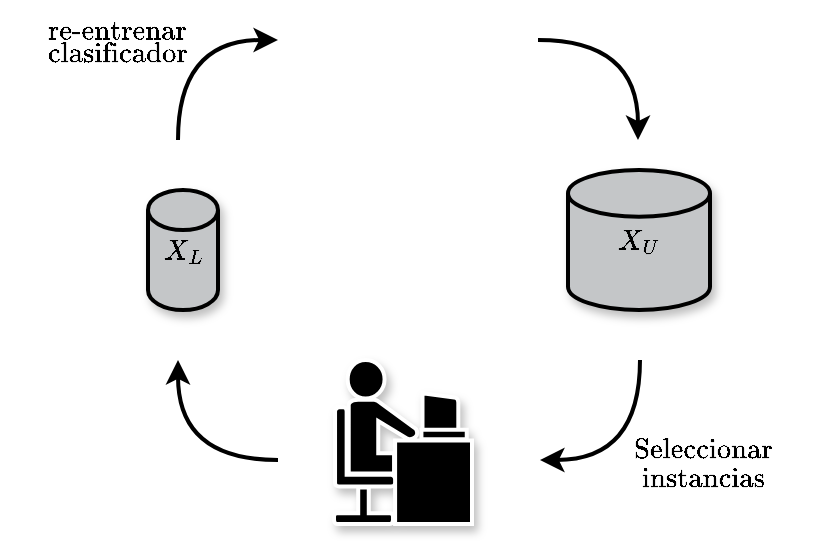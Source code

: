 <mxfile version="24.7.6">
  <diagram name="Page-1" id="9KtswiF1WxbNuCBvQSI7">
    <mxGraphModel dx="550" dy="376" grid="1" gridSize="10" guides="1" tooltips="1" connect="1" arrows="1" fold="1" page="1" pageScale="1" pageWidth="75" pageHeight="85" math="1" shadow="0">
      <root>
        <mxCell id="0" />
        <mxCell id="1" parent="0" />
        <mxCell id="A6JmzJu9t_XA9SC4_fQP-3" value="" style="shape=mxgraph.cisco.people.androgenous_person;html=1;pointerEvents=1;dashed=0;fillColor=#000000;strokeColor=#ffffff;strokeWidth=2;verticalLabelPosition=bottom;verticalAlign=top;align=center;outlineConnect=0;shadow=1;" parent="1" vertex="1">
          <mxGeometry x="3" y="80" width="69" height="82" as="geometry" />
        </mxCell>
        <mxCell id="A6JmzJu9t_XA9SC4_fQP-7" value="$$X_L$$" style="strokeWidth=2;html=1;shape=mxgraph.flowchart.database;whiteSpace=wrap;fillColor=#C4C6C8;shadow=1;" parent="1" vertex="1">
          <mxGeometry x="-90" y="-5" width="35" height="60" as="geometry" />
        </mxCell>
        <mxCell id="A6JmzJu9t_XA9SC4_fQP-8" value="$$X_U$$" style="strokeWidth=2;html=1;shape=mxgraph.flowchart.database;whiteSpace=wrap;fillColor=#C4C6C8;shadow=1;" parent="1" vertex="1">
          <mxGeometry x="120" y="-15" width="71" height="70" as="geometry" />
        </mxCell>
        <mxCell id="rGaQ3ymLJITeFsd21-_t-46" value="" style="curved=1;endArrow=classic;html=1;rounded=0;strokeWidth=2;" edge="1" parent="1">
          <mxGeometry width="50" height="50" relative="1" as="geometry">
            <mxPoint x="-75" y="-30" as="sourcePoint" />
            <mxPoint x="-25" y="-80" as="targetPoint" />
            <Array as="points">
              <mxPoint x="-75" y="-80" />
            </Array>
          </mxGeometry>
        </mxCell>
        <mxCell id="rGaQ3ymLJITeFsd21-_t-49" value="" style="curved=1;endArrow=classic;html=1;rounded=0;strokeWidth=2;" edge="1" parent="1">
          <mxGeometry width="50" height="50" relative="1" as="geometry">
            <mxPoint x="156" y="80" as="sourcePoint" />
            <mxPoint x="106" y="130" as="targetPoint" />
            <Array as="points">
              <mxPoint x="156" y="130" />
            </Array>
          </mxGeometry>
        </mxCell>
        <mxCell id="rGaQ3ymLJITeFsd21-_t-50" value="" style="curved=1;endArrow=classic;html=1;rounded=0;strokeWidth=2;" edge="1" parent="1">
          <mxGeometry width="50" height="50" relative="1" as="geometry">
            <mxPoint x="-25" y="130" as="sourcePoint" />
            <mxPoint x="-75" y="80" as="targetPoint" />
            <Array as="points">
              <mxPoint x="-75" y="130" />
            </Array>
          </mxGeometry>
        </mxCell>
        <mxCell id="rGaQ3ymLJITeFsd21-_t-51" value="" style="curved=1;endArrow=classic;html=1;rounded=0;strokeWidth=2;" edge="1" parent="1">
          <mxGeometry width="50" height="50" relative="1" as="geometry">
            <mxPoint x="105" y="-80" as="sourcePoint" />
            <mxPoint x="155" y="-30" as="targetPoint" />
            <Array as="points">
              <mxPoint x="155" y="-80" />
            </Array>
          </mxGeometry>
        </mxCell>
        <mxCell id="rGaQ3ymLJITeFsd21-_t-53" value="&lt;font style=&quot;font-size: 12px;&quot;&gt;$$\text{Seleccionar}$$&lt;/font&gt;" style="text;html=1;align=center;verticalAlign=middle;whiteSpace=wrap;rounded=0;" vertex="1" parent="1">
          <mxGeometry x="158" y="110" width="60" height="30" as="geometry" />
        </mxCell>
        <mxCell id="rGaQ3ymLJITeFsd21-_t-54" value="&lt;font style=&quot;font-size: 12px;&quot;&gt;$$\text{instancias}$$&lt;/font&gt;" style="text;html=1;align=center;verticalAlign=middle;whiteSpace=wrap;rounded=0;" vertex="1" parent="1">
          <mxGeometry x="158" y="124" width="60" height="30" as="geometry" />
        </mxCell>
        <mxCell id="rGaQ3ymLJITeFsd21-_t-55" value="&lt;font style=&quot;font-size: 12px;&quot;&gt;$$\text{clasificador}$$&lt;/font&gt;" style="text;html=1;align=center;verticalAlign=middle;whiteSpace=wrap;rounded=0;" vertex="1" parent="1">
          <mxGeometry x="-135" y="-88" width="60" height="30" as="geometry" />
        </mxCell>
        <mxCell id="rGaQ3ymLJITeFsd21-_t-57" value="&lt;font style=&quot;font-size: 12px;&quot;&gt;$$\text{re-entrenar}$$&lt;/font&gt;" style="text;html=1;align=center;verticalAlign=middle;whiteSpace=wrap;rounded=0;" vertex="1" parent="1">
          <mxGeometry x="-135" y="-100" width="60" height="30" as="geometry" />
        </mxCell>
      </root>
    </mxGraphModel>
  </diagram>
</mxfile>
